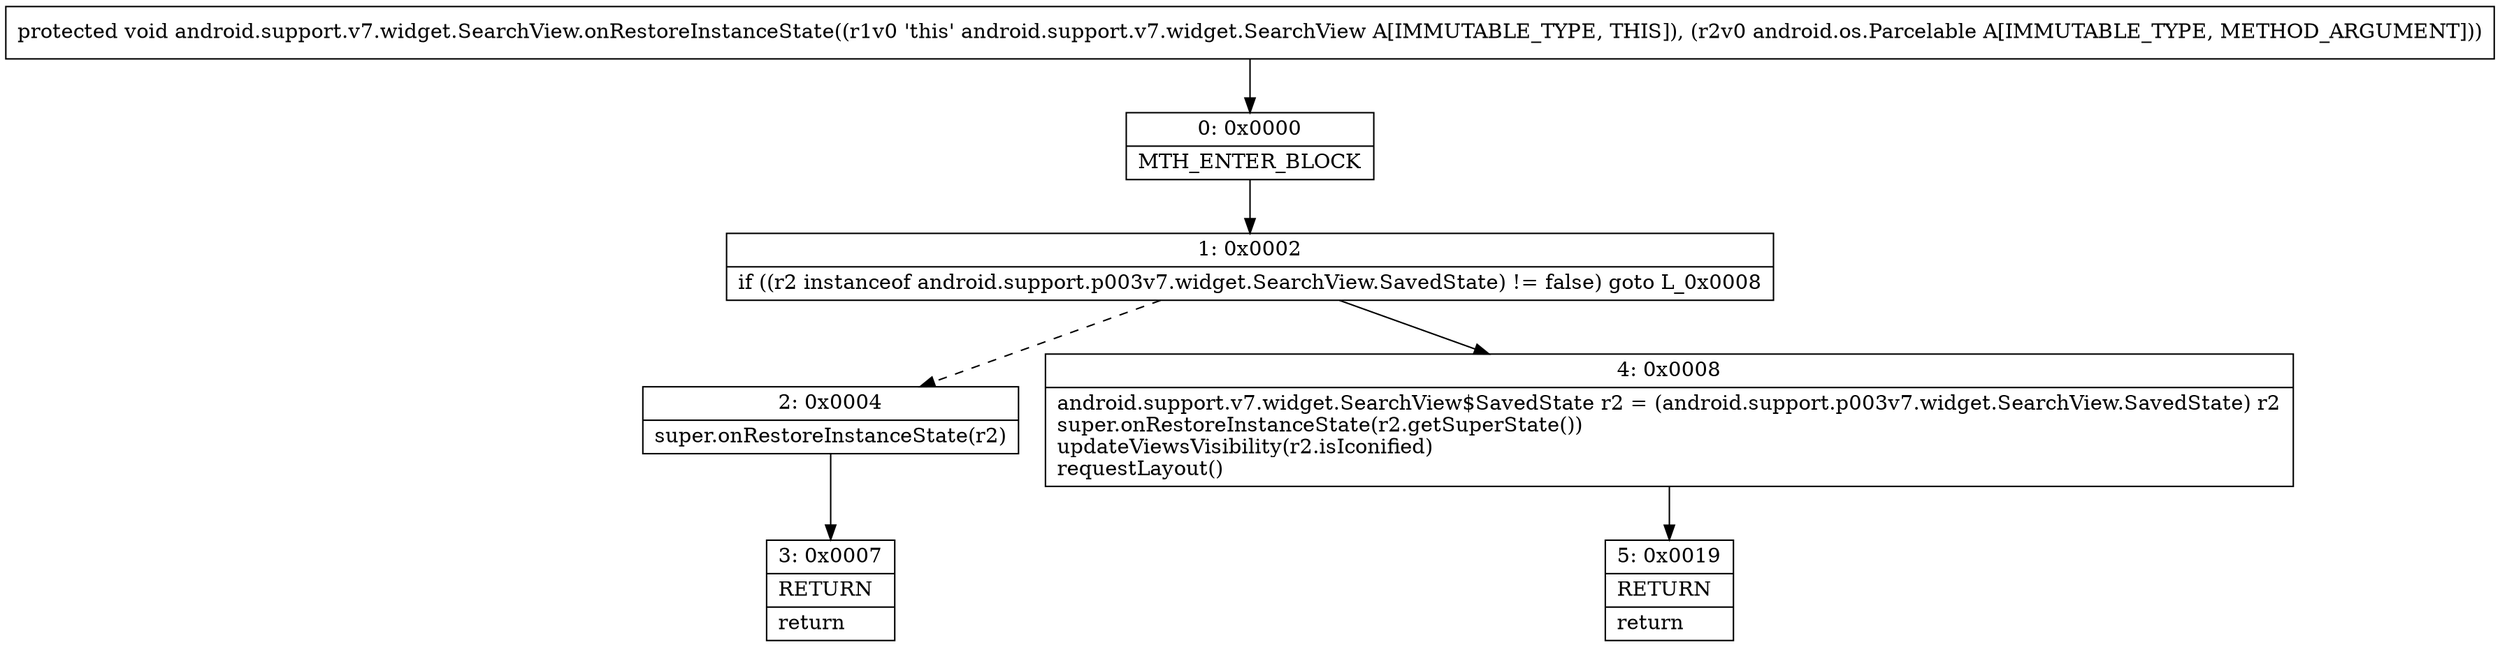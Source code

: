 digraph "CFG forandroid.support.v7.widget.SearchView.onRestoreInstanceState(Landroid\/os\/Parcelable;)V" {
Node_0 [shape=record,label="{0\:\ 0x0000|MTH_ENTER_BLOCK\l}"];
Node_1 [shape=record,label="{1\:\ 0x0002|if ((r2 instanceof android.support.p003v7.widget.SearchView.SavedState) != false) goto L_0x0008\l}"];
Node_2 [shape=record,label="{2\:\ 0x0004|super.onRestoreInstanceState(r2)\l}"];
Node_3 [shape=record,label="{3\:\ 0x0007|RETURN\l|return\l}"];
Node_4 [shape=record,label="{4\:\ 0x0008|android.support.v7.widget.SearchView$SavedState r2 = (android.support.p003v7.widget.SearchView.SavedState) r2\lsuper.onRestoreInstanceState(r2.getSuperState())\lupdateViewsVisibility(r2.isIconified)\lrequestLayout()\l}"];
Node_5 [shape=record,label="{5\:\ 0x0019|RETURN\l|return\l}"];
MethodNode[shape=record,label="{protected void android.support.v7.widget.SearchView.onRestoreInstanceState((r1v0 'this' android.support.v7.widget.SearchView A[IMMUTABLE_TYPE, THIS]), (r2v0 android.os.Parcelable A[IMMUTABLE_TYPE, METHOD_ARGUMENT])) }"];
MethodNode -> Node_0;
Node_0 -> Node_1;
Node_1 -> Node_2[style=dashed];
Node_1 -> Node_4;
Node_2 -> Node_3;
Node_4 -> Node_5;
}

